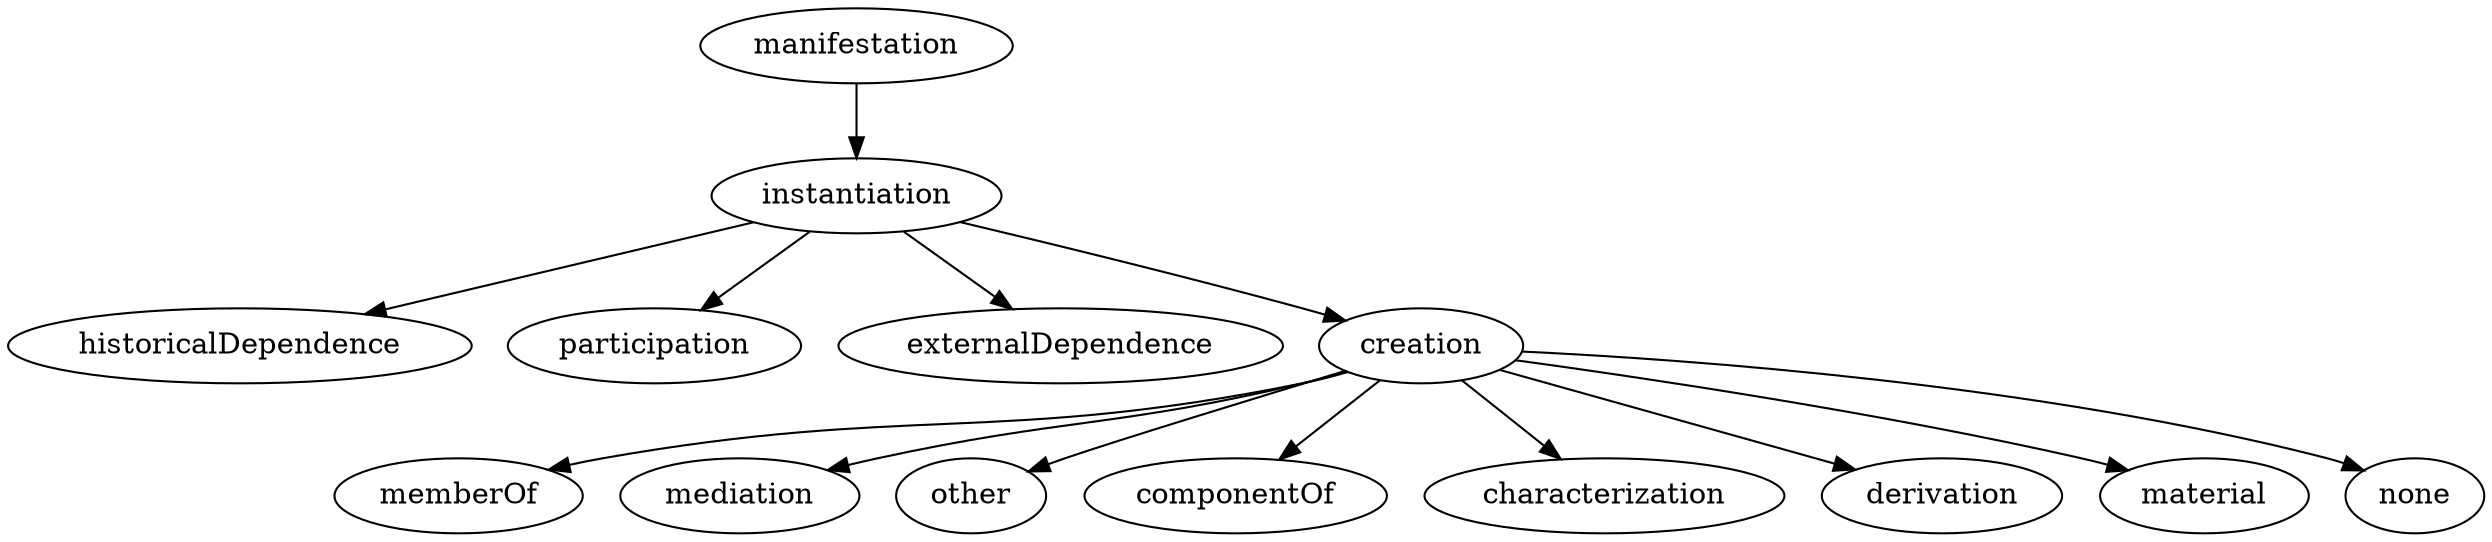 strict digraph  {
manifestation;
instantiation;
historicalDependence;
participation;
externalDependence;
creation;
memberOf;
mediation;
other;
componentOf;
characterization;
derivation;
material;
none;
manifestation -> instantiation;
instantiation -> historicalDependence;
instantiation -> participation;
instantiation -> externalDependence;
instantiation -> creation;
creation -> memberOf;
creation -> mediation;
creation -> other;
creation -> componentOf;
creation -> characterization;
creation -> derivation;
creation -> material;
creation -> none;
}
